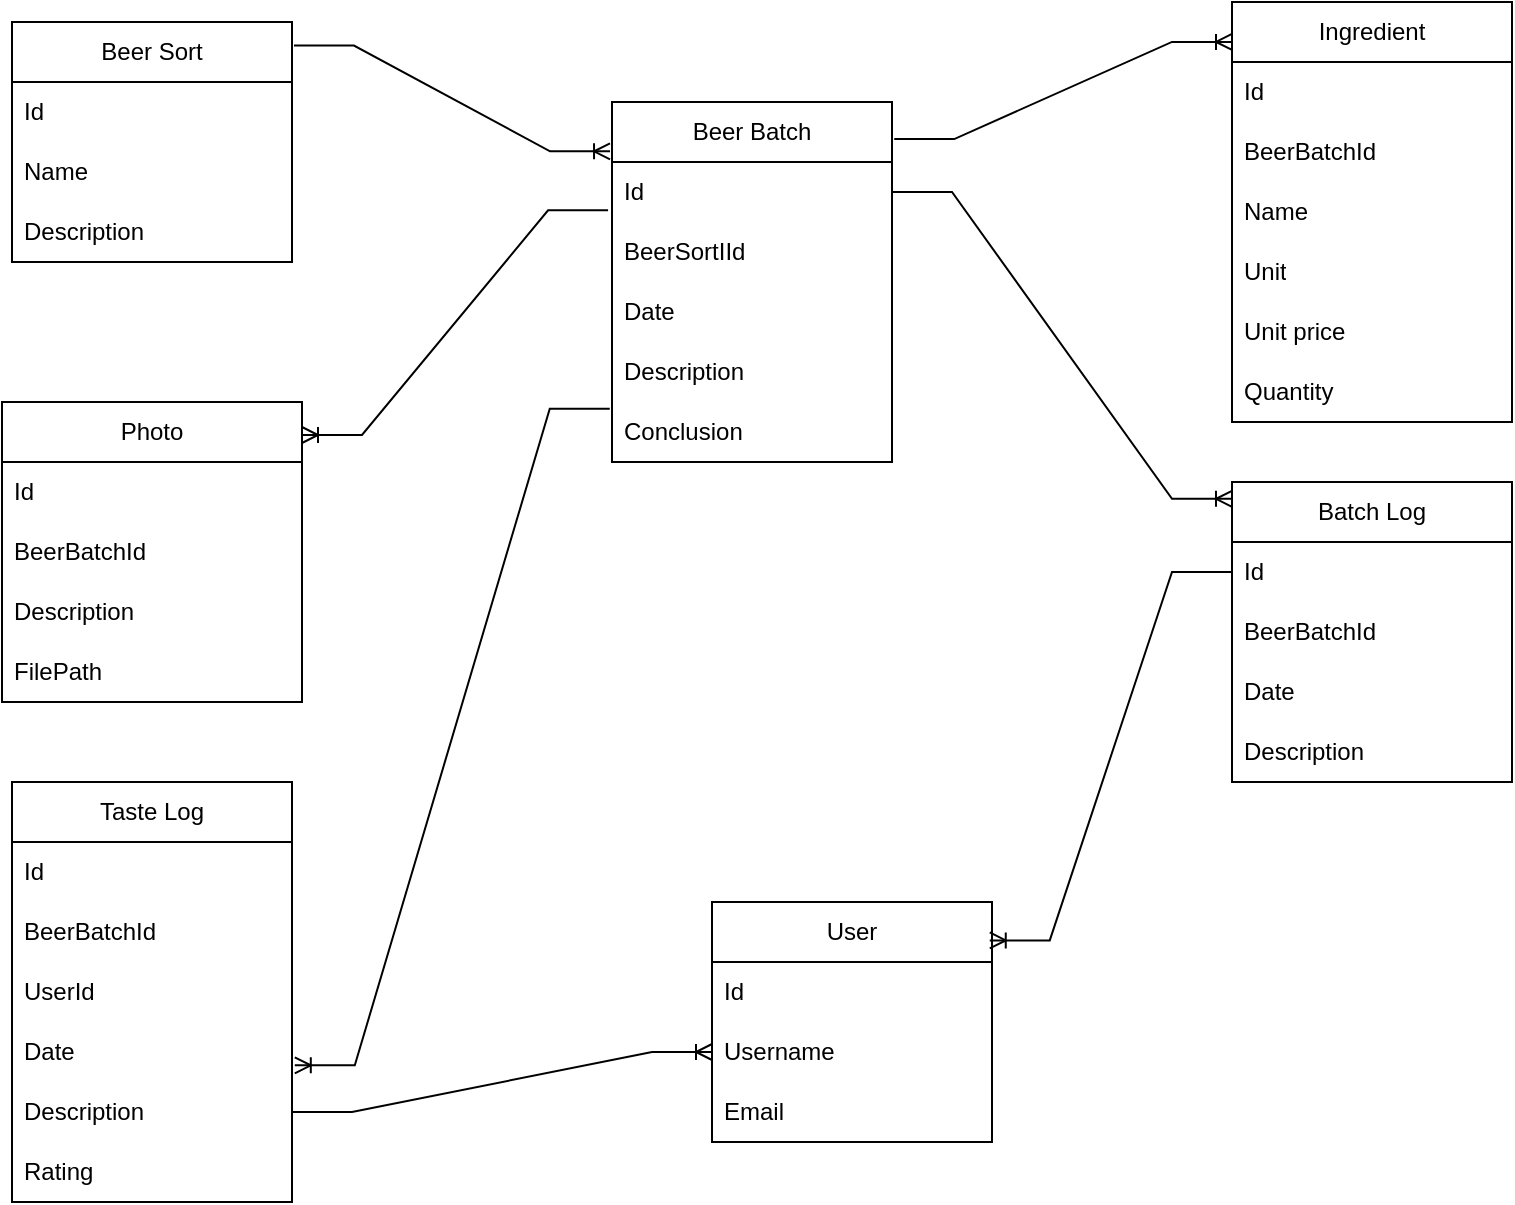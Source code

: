 <mxfile version="28.2.8">
  <diagram name="Page-1" id="PAxqKKcVKEPREFfAOKYx">
    <mxGraphModel dx="1418" dy="786" grid="1" gridSize="10" guides="1" tooltips="1" connect="1" arrows="1" fold="1" page="1" pageScale="1" pageWidth="827" pageHeight="1169" math="0" shadow="0">
      <root>
        <mxCell id="0" />
        <mxCell id="1" parent="0" />
        <mxCell id="mP2xkbwJEIL7X2my8N8K-1" value="Beer Sort" style="swimlane;fontStyle=0;childLayout=stackLayout;horizontal=1;startSize=30;horizontalStack=0;resizeParent=1;resizeParentMax=0;resizeLast=0;collapsible=1;marginBottom=0;whiteSpace=wrap;html=1;" parent="1" vertex="1">
          <mxGeometry x="50" y="130" width="140" height="120" as="geometry" />
        </mxCell>
        <mxCell id="mP2xkbwJEIL7X2my8N8K-2" value="Id" style="text;strokeColor=none;fillColor=none;align=left;verticalAlign=middle;spacingLeft=4;spacingRight=4;overflow=hidden;points=[[0,0.5],[1,0.5]];portConstraint=eastwest;rotatable=0;whiteSpace=wrap;html=1;" parent="mP2xkbwJEIL7X2my8N8K-1" vertex="1">
          <mxGeometry y="30" width="140" height="30" as="geometry" />
        </mxCell>
        <mxCell id="mP2xkbwJEIL7X2my8N8K-3" value="Name" style="text;strokeColor=none;fillColor=none;align=left;verticalAlign=middle;spacingLeft=4;spacingRight=4;overflow=hidden;points=[[0,0.5],[1,0.5]];portConstraint=eastwest;rotatable=0;whiteSpace=wrap;html=1;" parent="mP2xkbwJEIL7X2my8N8K-1" vertex="1">
          <mxGeometry y="60" width="140" height="30" as="geometry" />
        </mxCell>
        <mxCell id="mP2xkbwJEIL7X2my8N8K-4" value="Description" style="text;strokeColor=none;fillColor=none;align=left;verticalAlign=middle;spacingLeft=4;spacingRight=4;overflow=hidden;points=[[0,0.5],[1,0.5]];portConstraint=eastwest;rotatable=0;whiteSpace=wrap;html=1;" parent="mP2xkbwJEIL7X2my8N8K-1" vertex="1">
          <mxGeometry y="90" width="140" height="30" as="geometry" />
        </mxCell>
        <mxCell id="mP2xkbwJEIL7X2my8N8K-5" value="Beer Batch" style="swimlane;fontStyle=0;childLayout=stackLayout;horizontal=1;startSize=30;horizontalStack=0;resizeParent=1;resizeParentMax=0;resizeLast=0;collapsible=1;marginBottom=0;whiteSpace=wrap;html=1;" parent="1" vertex="1">
          <mxGeometry x="350" y="170" width="140" height="180" as="geometry" />
        </mxCell>
        <mxCell id="mP2xkbwJEIL7X2my8N8K-6" value="Id" style="text;strokeColor=none;fillColor=none;align=left;verticalAlign=middle;spacingLeft=4;spacingRight=4;overflow=hidden;points=[[0,0.5],[1,0.5]];portConstraint=eastwest;rotatable=0;whiteSpace=wrap;html=1;" parent="mP2xkbwJEIL7X2my8N8K-5" vertex="1">
          <mxGeometry y="30" width="140" height="30" as="geometry" />
        </mxCell>
        <mxCell id="r78ZQ7DAZQjanzxn6eGq-1" value="BeerSortIId" style="text;strokeColor=none;fillColor=none;align=left;verticalAlign=middle;spacingLeft=4;spacingRight=4;overflow=hidden;points=[[0,0.5],[1,0.5]];portConstraint=eastwest;rotatable=0;whiteSpace=wrap;html=1;" vertex="1" parent="mP2xkbwJEIL7X2my8N8K-5">
          <mxGeometry y="60" width="140" height="30" as="geometry" />
        </mxCell>
        <mxCell id="mP2xkbwJEIL7X2my8N8K-7" value="Date" style="text;strokeColor=none;fillColor=none;align=left;verticalAlign=middle;spacingLeft=4;spacingRight=4;overflow=hidden;points=[[0,0.5],[1,0.5]];portConstraint=eastwest;rotatable=0;whiteSpace=wrap;html=1;" parent="mP2xkbwJEIL7X2my8N8K-5" vertex="1">
          <mxGeometry y="90" width="140" height="30" as="geometry" />
        </mxCell>
        <mxCell id="mP2xkbwJEIL7X2my8N8K-8" value="Description" style="text;strokeColor=none;fillColor=none;align=left;verticalAlign=middle;spacingLeft=4;spacingRight=4;overflow=hidden;points=[[0,0.5],[1,0.5]];portConstraint=eastwest;rotatable=0;whiteSpace=wrap;html=1;" parent="mP2xkbwJEIL7X2my8N8K-5" vertex="1">
          <mxGeometry y="120" width="140" height="30" as="geometry" />
        </mxCell>
        <mxCell id="mP2xkbwJEIL7X2my8N8K-37" value="Conclusion" style="text;strokeColor=none;fillColor=none;align=left;verticalAlign=middle;spacingLeft=4;spacingRight=4;overflow=hidden;points=[[0,0.5],[1,0.5]];portConstraint=eastwest;rotatable=0;whiteSpace=wrap;html=1;" parent="mP2xkbwJEIL7X2my8N8K-5" vertex="1">
          <mxGeometry y="150" width="140" height="30" as="geometry" />
        </mxCell>
        <mxCell id="mP2xkbwJEIL7X2my8N8K-12" value="Ingredient" style="swimlane;fontStyle=0;childLayout=stackLayout;horizontal=1;startSize=30;horizontalStack=0;resizeParent=1;resizeParentMax=0;resizeLast=0;collapsible=1;marginBottom=0;whiteSpace=wrap;html=1;" parent="1" vertex="1">
          <mxGeometry x="660" y="120" width="140" height="210" as="geometry" />
        </mxCell>
        <mxCell id="mP2xkbwJEIL7X2my8N8K-13" value="Id" style="text;strokeColor=none;fillColor=none;align=left;verticalAlign=middle;spacingLeft=4;spacingRight=4;overflow=hidden;points=[[0,0.5],[1,0.5]];portConstraint=eastwest;rotatable=0;whiteSpace=wrap;html=1;" parent="mP2xkbwJEIL7X2my8N8K-12" vertex="1">
          <mxGeometry y="30" width="140" height="30" as="geometry" />
        </mxCell>
        <mxCell id="r78ZQ7DAZQjanzxn6eGq-2" value="BeerBatchId" style="text;strokeColor=none;fillColor=none;align=left;verticalAlign=middle;spacingLeft=4;spacingRight=4;overflow=hidden;points=[[0,0.5],[1,0.5]];portConstraint=eastwest;rotatable=0;whiteSpace=wrap;html=1;" vertex="1" parent="mP2xkbwJEIL7X2my8N8K-12">
          <mxGeometry y="60" width="140" height="30" as="geometry" />
        </mxCell>
        <mxCell id="mP2xkbwJEIL7X2my8N8K-14" value="Name" style="text;strokeColor=none;fillColor=none;align=left;verticalAlign=middle;spacingLeft=4;spacingRight=4;overflow=hidden;points=[[0,0.5],[1,0.5]];portConstraint=eastwest;rotatable=0;whiteSpace=wrap;html=1;" parent="mP2xkbwJEIL7X2my8N8K-12" vertex="1">
          <mxGeometry y="90" width="140" height="30" as="geometry" />
        </mxCell>
        <mxCell id="mP2xkbwJEIL7X2my8N8K-15" value="Unit" style="text;strokeColor=none;fillColor=none;align=left;verticalAlign=middle;spacingLeft=4;spacingRight=4;overflow=hidden;points=[[0,0.5],[1,0.5]];portConstraint=eastwest;rotatable=0;whiteSpace=wrap;html=1;" parent="mP2xkbwJEIL7X2my8N8K-12" vertex="1">
          <mxGeometry y="120" width="140" height="30" as="geometry" />
        </mxCell>
        <mxCell id="mP2xkbwJEIL7X2my8N8K-16" value="Unit price" style="text;strokeColor=none;fillColor=none;align=left;verticalAlign=middle;spacingLeft=4;spacingRight=4;overflow=hidden;points=[[0,0.5],[1,0.5]];portConstraint=eastwest;rotatable=0;whiteSpace=wrap;html=1;" parent="mP2xkbwJEIL7X2my8N8K-12" vertex="1">
          <mxGeometry y="150" width="140" height="30" as="geometry" />
        </mxCell>
        <mxCell id="mP2xkbwJEIL7X2my8N8K-17" value="Quantity" style="text;strokeColor=none;fillColor=none;align=left;verticalAlign=middle;spacingLeft=4;spacingRight=4;overflow=hidden;points=[[0,0.5],[1,0.5]];portConstraint=eastwest;rotatable=0;whiteSpace=wrap;html=1;" parent="mP2xkbwJEIL7X2my8N8K-12" vertex="1">
          <mxGeometry y="180" width="140" height="30" as="geometry" />
        </mxCell>
        <mxCell id="mP2xkbwJEIL7X2my8N8K-20" value="Batch Log" style="swimlane;fontStyle=0;childLayout=stackLayout;horizontal=1;startSize=30;horizontalStack=0;resizeParent=1;resizeParentMax=0;resizeLast=0;collapsible=1;marginBottom=0;whiteSpace=wrap;html=1;" parent="1" vertex="1">
          <mxGeometry x="660" y="360" width="140" height="150" as="geometry" />
        </mxCell>
        <mxCell id="mP2xkbwJEIL7X2my8N8K-21" value="Id" style="text;strokeColor=none;fillColor=none;align=left;verticalAlign=middle;spacingLeft=4;spacingRight=4;overflow=hidden;points=[[0,0.5],[1,0.5]];portConstraint=eastwest;rotatable=0;whiteSpace=wrap;html=1;" parent="mP2xkbwJEIL7X2my8N8K-20" vertex="1">
          <mxGeometry y="30" width="140" height="30" as="geometry" />
        </mxCell>
        <mxCell id="r78ZQ7DAZQjanzxn6eGq-3" value="BeerBatchId" style="text;strokeColor=none;fillColor=none;align=left;verticalAlign=middle;spacingLeft=4;spacingRight=4;overflow=hidden;points=[[0,0.5],[1,0.5]];portConstraint=eastwest;rotatable=0;whiteSpace=wrap;html=1;" vertex="1" parent="mP2xkbwJEIL7X2my8N8K-20">
          <mxGeometry y="60" width="140" height="30" as="geometry" />
        </mxCell>
        <mxCell id="mP2xkbwJEIL7X2my8N8K-22" value="Date" style="text;strokeColor=none;fillColor=none;align=left;verticalAlign=middle;spacingLeft=4;spacingRight=4;overflow=hidden;points=[[0,0.5],[1,0.5]];portConstraint=eastwest;rotatable=0;whiteSpace=wrap;html=1;" parent="mP2xkbwJEIL7X2my8N8K-20" vertex="1">
          <mxGeometry y="90" width="140" height="30" as="geometry" />
        </mxCell>
        <mxCell id="mP2xkbwJEIL7X2my8N8K-23" value="Description" style="text;strokeColor=none;fillColor=none;align=left;verticalAlign=middle;spacingLeft=4;spacingRight=4;overflow=hidden;points=[[0,0.5],[1,0.5]];portConstraint=eastwest;rotatable=0;whiteSpace=wrap;html=1;" parent="mP2xkbwJEIL7X2my8N8K-20" vertex="1">
          <mxGeometry y="120" width="140" height="30" as="geometry" />
        </mxCell>
        <mxCell id="mP2xkbwJEIL7X2my8N8K-27" value="Taste Log" style="swimlane;fontStyle=0;childLayout=stackLayout;horizontal=1;startSize=30;horizontalStack=0;resizeParent=1;resizeParentMax=0;resizeLast=0;collapsible=1;marginBottom=0;whiteSpace=wrap;html=1;" parent="1" vertex="1">
          <mxGeometry x="50" y="510" width="140" height="210" as="geometry" />
        </mxCell>
        <mxCell id="mP2xkbwJEIL7X2my8N8K-28" value="Id" style="text;strokeColor=none;fillColor=none;align=left;verticalAlign=middle;spacingLeft=4;spacingRight=4;overflow=hidden;points=[[0,0.5],[1,0.5]];portConstraint=eastwest;rotatable=0;whiteSpace=wrap;html=1;" parent="mP2xkbwJEIL7X2my8N8K-27" vertex="1">
          <mxGeometry y="30" width="140" height="30" as="geometry" />
        </mxCell>
        <mxCell id="r78ZQ7DAZQjanzxn6eGq-6" value="BeerBatchId" style="text;strokeColor=none;fillColor=none;align=left;verticalAlign=middle;spacingLeft=4;spacingRight=4;overflow=hidden;points=[[0,0.5],[1,0.5]];portConstraint=eastwest;rotatable=0;whiteSpace=wrap;html=1;" vertex="1" parent="mP2xkbwJEIL7X2my8N8K-27">
          <mxGeometry y="60" width="140" height="30" as="geometry" />
        </mxCell>
        <mxCell id="r78ZQ7DAZQjanzxn6eGq-5" value="UserId" style="text;strokeColor=none;fillColor=none;align=left;verticalAlign=middle;spacingLeft=4;spacingRight=4;overflow=hidden;points=[[0,0.5],[1,0.5]];portConstraint=eastwest;rotatable=0;whiteSpace=wrap;html=1;" vertex="1" parent="mP2xkbwJEIL7X2my8N8K-27">
          <mxGeometry y="90" width="140" height="30" as="geometry" />
        </mxCell>
        <mxCell id="mP2xkbwJEIL7X2my8N8K-29" value="Date" style="text;strokeColor=none;fillColor=none;align=left;verticalAlign=middle;spacingLeft=4;spacingRight=4;overflow=hidden;points=[[0,0.5],[1,0.5]];portConstraint=eastwest;rotatable=0;whiteSpace=wrap;html=1;" parent="mP2xkbwJEIL7X2my8N8K-27" vertex="1">
          <mxGeometry y="120" width="140" height="30" as="geometry" />
        </mxCell>
        <mxCell id="mP2xkbwJEIL7X2my8N8K-30" value="Description" style="text;strokeColor=none;fillColor=none;align=left;verticalAlign=middle;spacingLeft=4;spacingRight=4;overflow=hidden;points=[[0,0.5],[1,0.5]];portConstraint=eastwest;rotatable=0;whiteSpace=wrap;html=1;" parent="mP2xkbwJEIL7X2my8N8K-27" vertex="1">
          <mxGeometry y="150" width="140" height="30" as="geometry" />
        </mxCell>
        <mxCell id="mP2xkbwJEIL7X2my8N8K-32" value="Rating" style="text;strokeColor=none;fillColor=none;align=left;verticalAlign=middle;spacingLeft=4;spacingRight=4;overflow=hidden;points=[[0,0.5],[1,0.5]];portConstraint=eastwest;rotatable=0;whiteSpace=wrap;html=1;" parent="mP2xkbwJEIL7X2my8N8K-27" vertex="1">
          <mxGeometry y="180" width="140" height="30" as="geometry" />
        </mxCell>
        <mxCell id="mP2xkbwJEIL7X2my8N8K-33" value="" style="edgeStyle=entityRelationEdgeStyle;fontSize=12;html=1;endArrow=ERoneToMany;rounded=0;entryX=-0.007;entryY=0.137;entryDx=0;entryDy=0;entryPerimeter=0;exitX=1.007;exitY=0.098;exitDx=0;exitDy=0;exitPerimeter=0;" parent="1" source="mP2xkbwJEIL7X2my8N8K-1" target="mP2xkbwJEIL7X2my8N8K-5" edge="1">
          <mxGeometry width="100" height="100" relative="1" as="geometry">
            <mxPoint x="442.8" y="120" as="sourcePoint" />
            <mxPoint x="300.0" y="359.99" as="targetPoint" />
            <Array as="points">
              <mxPoint x="322.8" y="250" />
              <mxPoint x="332.8" y="260" />
            </Array>
          </mxGeometry>
        </mxCell>
        <mxCell id="mP2xkbwJEIL7X2my8N8K-34" value="" style="edgeStyle=entityRelationEdgeStyle;fontSize=12;html=1;endArrow=ERoneToMany;rounded=0;exitX=1.008;exitY=0.103;exitDx=0;exitDy=0;exitPerimeter=0;entryX=0;entryY=0.095;entryDx=0;entryDy=0;entryPerimeter=0;" parent="1" source="mP2xkbwJEIL7X2my8N8K-5" target="mP2xkbwJEIL7X2my8N8K-12" edge="1">
          <mxGeometry width="100" height="100" relative="1" as="geometry">
            <mxPoint x="340" y="490" as="sourcePoint" />
            <mxPoint x="440" y="390" as="targetPoint" />
          </mxGeometry>
        </mxCell>
        <mxCell id="mP2xkbwJEIL7X2my8N8K-36" value="" style="edgeStyle=entityRelationEdgeStyle;fontSize=12;html=1;endArrow=ERoneToMany;rounded=0;exitX=1;exitY=0.5;exitDx=0;exitDy=0;entryX=0;entryY=0.056;entryDx=0;entryDy=0;entryPerimeter=0;" parent="1" source="mP2xkbwJEIL7X2my8N8K-6" target="mP2xkbwJEIL7X2my8N8K-20" edge="1">
          <mxGeometry width="100" height="100" relative="1" as="geometry">
            <mxPoint x="500" y="350" as="sourcePoint" />
            <mxPoint x="727" y="582" as="targetPoint" />
          </mxGeometry>
        </mxCell>
        <mxCell id="ORIQBZzASs4LV6Q_7Bjm-1" value="User" style="swimlane;fontStyle=0;childLayout=stackLayout;horizontal=1;startSize=30;horizontalStack=0;resizeParent=1;resizeParentMax=0;resizeLast=0;collapsible=1;marginBottom=0;whiteSpace=wrap;html=1;" parent="1" vertex="1">
          <mxGeometry x="400" y="570" width="140" height="120" as="geometry" />
        </mxCell>
        <mxCell id="ORIQBZzASs4LV6Q_7Bjm-2" value="Id" style="text;strokeColor=none;fillColor=none;align=left;verticalAlign=middle;spacingLeft=4;spacingRight=4;overflow=hidden;points=[[0,0.5],[1,0.5]];portConstraint=eastwest;rotatable=0;whiteSpace=wrap;html=1;" parent="ORIQBZzASs4LV6Q_7Bjm-1" vertex="1">
          <mxGeometry y="30" width="140" height="30" as="geometry" />
        </mxCell>
        <mxCell id="ORIQBZzASs4LV6Q_7Bjm-3" value="Username" style="text;strokeColor=none;fillColor=none;align=left;verticalAlign=middle;spacingLeft=4;spacingRight=4;overflow=hidden;points=[[0,0.5],[1,0.5]];portConstraint=eastwest;rotatable=0;whiteSpace=wrap;html=1;" parent="ORIQBZzASs4LV6Q_7Bjm-1" vertex="1">
          <mxGeometry y="60" width="140" height="30" as="geometry" />
        </mxCell>
        <mxCell id="ORIQBZzASs4LV6Q_7Bjm-4" value="Email" style="text;strokeColor=none;fillColor=none;align=left;verticalAlign=middle;spacingLeft=4;spacingRight=4;overflow=hidden;points=[[0,0.5],[1,0.5]];portConstraint=eastwest;rotatable=0;whiteSpace=wrap;html=1;" parent="ORIQBZzASs4LV6Q_7Bjm-1" vertex="1">
          <mxGeometry y="90" width="140" height="30" as="geometry" />
        </mxCell>
        <mxCell id="ORIQBZzASs4LV6Q_7Bjm-5" value="Photo" style="swimlane;fontStyle=0;childLayout=stackLayout;horizontal=1;startSize=30;horizontalStack=0;resizeParent=1;resizeParentMax=0;resizeLast=0;collapsible=1;marginBottom=0;whiteSpace=wrap;html=1;" parent="1" vertex="1">
          <mxGeometry x="45" y="320" width="150" height="150" as="geometry" />
        </mxCell>
        <mxCell id="ORIQBZzASs4LV6Q_7Bjm-6" value="Id" style="text;strokeColor=none;fillColor=none;align=left;verticalAlign=middle;spacingLeft=4;spacingRight=4;overflow=hidden;points=[[0,0.5],[1,0.5]];portConstraint=eastwest;rotatable=0;whiteSpace=wrap;html=1;" parent="ORIQBZzASs4LV6Q_7Bjm-5" vertex="1">
          <mxGeometry y="30" width="150" height="30" as="geometry" />
        </mxCell>
        <mxCell id="r78ZQ7DAZQjanzxn6eGq-4" value="BeerBatchId" style="text;strokeColor=none;fillColor=none;align=left;verticalAlign=middle;spacingLeft=4;spacingRight=4;overflow=hidden;points=[[0,0.5],[1,0.5]];portConstraint=eastwest;rotatable=0;whiteSpace=wrap;html=1;" vertex="1" parent="ORIQBZzASs4LV6Q_7Bjm-5">
          <mxGeometry y="60" width="150" height="30" as="geometry" />
        </mxCell>
        <mxCell id="ORIQBZzASs4LV6Q_7Bjm-7" value="Description" style="text;strokeColor=none;fillColor=none;align=left;verticalAlign=middle;spacingLeft=4;spacingRight=4;overflow=hidden;points=[[0,0.5],[1,0.5]];portConstraint=eastwest;rotatable=0;whiteSpace=wrap;html=1;" parent="ORIQBZzASs4LV6Q_7Bjm-5" vertex="1">
          <mxGeometry y="90" width="150" height="30" as="geometry" />
        </mxCell>
        <mxCell id="ORIQBZzASs4LV6Q_7Bjm-8" value="FilePath" style="text;strokeColor=none;fillColor=none;align=left;verticalAlign=middle;spacingLeft=4;spacingRight=4;overflow=hidden;points=[[0,0.5],[1,0.5]];portConstraint=eastwest;rotatable=0;whiteSpace=wrap;html=1;" parent="ORIQBZzASs4LV6Q_7Bjm-5" vertex="1">
          <mxGeometry y="120" width="150" height="30" as="geometry" />
        </mxCell>
        <mxCell id="ORIQBZzASs4LV6Q_7Bjm-10" value="" style="edgeStyle=entityRelationEdgeStyle;fontSize=12;html=1;endArrow=ERoneToMany;rounded=0;entryX=1;entryY=0.11;entryDx=0;entryDy=0;entryPerimeter=0;exitX=-0.014;exitY=0.806;exitDx=0;exitDy=0;exitPerimeter=0;" parent="1" source="mP2xkbwJEIL7X2my8N8K-6" target="ORIQBZzASs4LV6Q_7Bjm-5" edge="1">
          <mxGeometry width="100" height="100" relative="1" as="geometry">
            <mxPoint x="250" y="320" as="sourcePoint" />
            <mxPoint x="100" y="475" as="targetPoint" />
          </mxGeometry>
        </mxCell>
        <mxCell id="ORIQBZzASs4LV6Q_7Bjm-11" value="" style="edgeStyle=entityRelationEdgeStyle;fontSize=12;html=1;endArrow=ERoneToMany;rounded=0;entryX=0.992;entryY=0.16;entryDx=0;entryDy=0;entryPerimeter=0;exitX=0;exitY=0.5;exitDx=0;exitDy=0;" parent="1" source="mP2xkbwJEIL7X2my8N8K-21" target="ORIQBZzASs4LV6Q_7Bjm-1" edge="1">
          <mxGeometry width="100" height="100" relative="1" as="geometry">
            <mxPoint x="670.0" y="385" as="sourcePoint" />
            <mxPoint x="390" y="585" as="targetPoint" />
          </mxGeometry>
        </mxCell>
        <mxCell id="mP2xkbwJEIL7X2my8N8K-35" value="" style="edgeStyle=entityRelationEdgeStyle;fontSize=12;html=1;endArrow=ERoneToMany;rounded=0;entryX=1.01;entryY=0.722;entryDx=0;entryDy=0;entryPerimeter=0;exitX=-0.008;exitY=0.111;exitDx=0;exitDy=0;exitPerimeter=0;" parent="1" source="mP2xkbwJEIL7X2my8N8K-37" target="mP2xkbwJEIL7X2my8N8K-29" edge="1">
          <mxGeometry width="100" height="100" relative="1" as="geometry">
            <mxPoint x="410.42" y="280.0" as="sourcePoint" />
            <mxPoint x="240.0" y="525.21" as="targetPoint" />
          </mxGeometry>
        </mxCell>
        <mxCell id="ORIQBZzASs4LV6Q_7Bjm-12" value="" style="edgeStyle=entityRelationEdgeStyle;fontSize=12;html=1;endArrow=ERoneToMany;rounded=0;exitX=1;exitY=0.5;exitDx=0;exitDy=0;" parent="1" source="mP2xkbwJEIL7X2my8N8K-30" target="ORIQBZzASs4LV6Q_7Bjm-3" edge="1">
          <mxGeometry width="100" height="100" relative="1" as="geometry">
            <mxPoint x="282" y="625.5" as="sourcePoint" />
            <mxPoint x="400" y="634.5" as="targetPoint" />
            <Array as="points">
              <mxPoint x="413.8" y="733.5" />
              <mxPoint x="423.8" y="743.5" />
            </Array>
          </mxGeometry>
        </mxCell>
      </root>
    </mxGraphModel>
  </diagram>
</mxfile>

